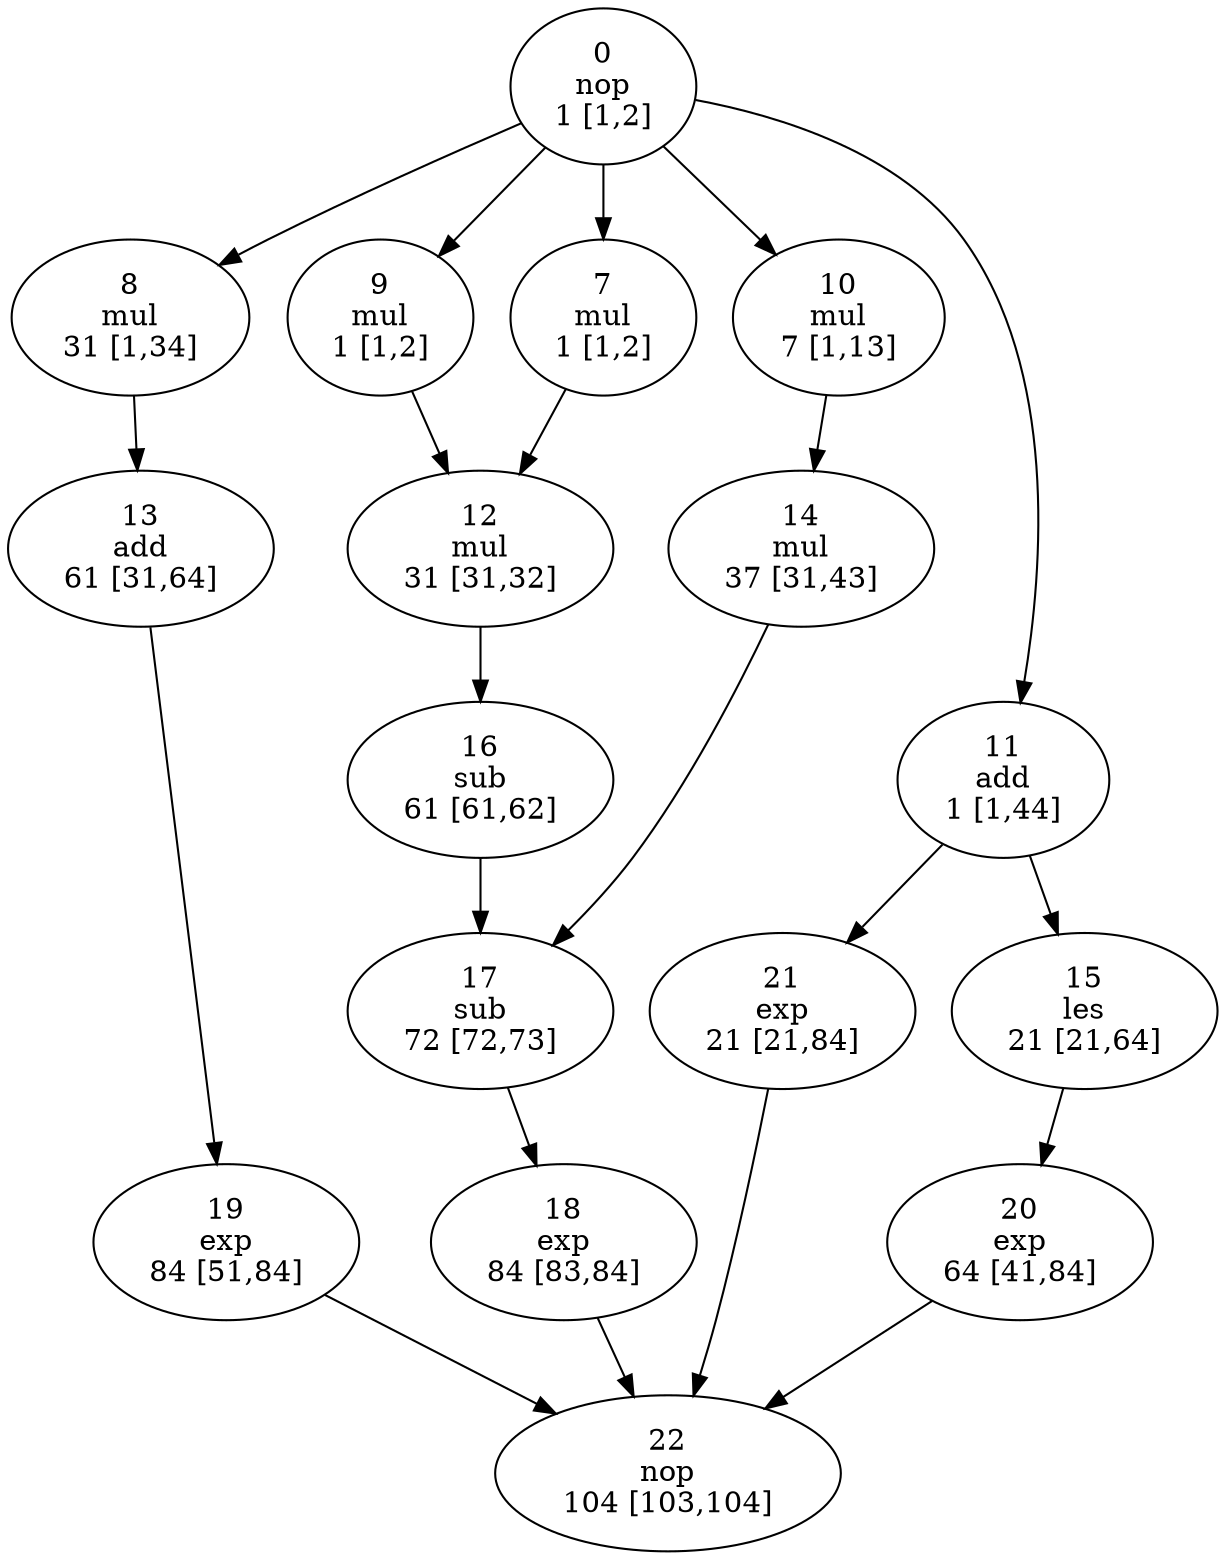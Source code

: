 strict digraph "hal" {
node [fontcolor=black, style=empty];

20 [delay=20, tl=84, area=2, time_step=64, mobility=43, ts=41, label="20\nexp\n64 [41,84]"];
21 [delay=20, tl=84, area=2, time_step=21, mobility=63, ts=21, label="21\nexp\n21 [21,84]"];
22 [delay=0, tl=104, area=0, time_step=104, mobility=1, ts=103, label="22\nnop\n104 [103,104]"];
0 [delay=0, tl=2, area=0, time_step=1, mobility=1, ts=1, label="0\nnop\n1 [1,2]"];
7 [delay=30, tl=2, area=17, time_step=1, mobility=1, ts=1, label="7\nmul\n1 [1,2]"];
9 [delay=30, tl=2, area=17, time_step=1, mobility=1, ts=1, label="9\nmul\n1 [1,2]"];
8 [delay=30, tl=34, area=17, time_step=31, mobility=33, ts=1, label="8\nmul\n31 [1,34]"];
11 [delay=20, tl=44, area=2, time_step=1, mobility=43, ts=1, label="11\nadd\n1 [1,44]"];
10 [delay=30, tl=13, area=17, time_step=7, mobility=12, ts=1, label="10\nmul\n7 [1,13]"];
13 [delay=20, tl=64, area=2, time_step=61, mobility=33, ts=31, label="13\nadd\n61 [31,64]"];
12 [delay=30, tl=32, area=17, time_step=31, mobility=1, ts=31, label="12\nmul\n31 [31,32]"];
15 [delay=20, tl=64, area=1, time_step=21, mobility=43, ts=21, label="15\nles\n21 [21,64]"];
14 [delay=30, tl=43, area=17, time_step=37, mobility=12, ts=31, label="14\nmul\n37 [31,43]"];
17 [delay=11, tl=73, area=2, time_step=72, mobility=1, ts=72, label="17\nsub\n72 [72,73]"];
16 [delay=11, tl=62, area=2, time_step=61, mobility=1, ts=61, label="16\nsub\n61 [61,62]"];
19 [delay=20, tl=84, area=2, time_step=84, mobility=33, ts=51, label="19\nexp\n84 [51,84]"];
18 [delay=20, tl=84, area=2, time_step=84, mobility=1, ts=83, label="18\nexp\n84 [83,84]"];
20 -> 22;
21 -> 22;
0 -> 9;
0 -> 8;
0 -> 11;
0 -> 7;
0 -> 10;
7 -> 12  [name=14];
9 -> 12  [name=16];
8 -> 13  [name=15];
11 -> 15  [name=18];
11 -> 21  [name=19];
10 -> 14  [name=17];
13 -> 19  [name=21];
12 -> 16  [name=20];
15 -> 20  [name=23];
14 -> 17  [name=22];
17 -> 18  [name=25];
16 -> 17  [name=24];
19 -> 22;
18 -> 22;
}
